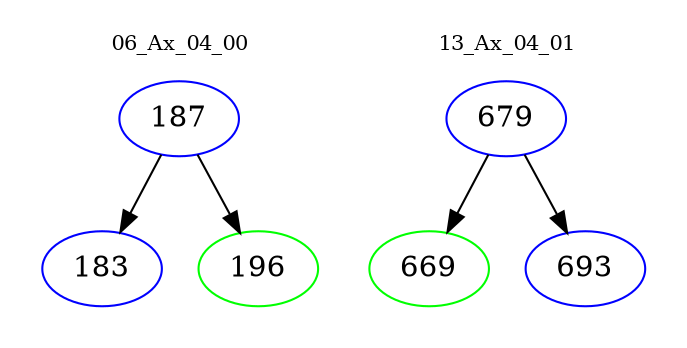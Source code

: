 digraph{
subgraph cluster_0 {
color = white
label = "06_Ax_04_00";
fontsize=10;
T0_187 [label="187", color="blue"]
T0_187 -> T0_183 [color="black"]
T0_183 [label="183", color="blue"]
T0_187 -> T0_196 [color="black"]
T0_196 [label="196", color="green"]
}
subgraph cluster_1 {
color = white
label = "13_Ax_04_01";
fontsize=10;
T1_679 [label="679", color="blue"]
T1_679 -> T1_669 [color="black"]
T1_669 [label="669", color="green"]
T1_679 -> T1_693 [color="black"]
T1_693 [label="693", color="blue"]
}
}
